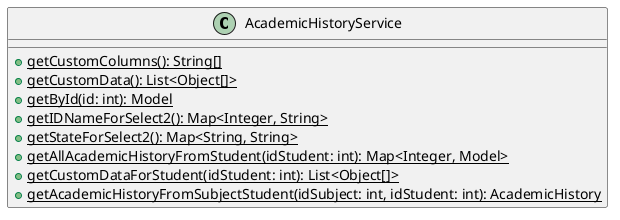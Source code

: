 @startuml

class AcademicHistoryService {
    + {static} getCustomColumns(): String[]
    + {static} getCustomData(): List<Object[]>
    + {static} getById(id: int): Model
    + {static} getIDNameForSelect2(): Map<Integer, String>
    + {static} getStateForSelect2(): Map<String, String>
    + {static} getAllAcademicHistoryFromStudent(idStudent: int): Map<Integer, Model>
    + {static} getCustomDataForStudent(idStudent: int): List<Object[]>
    + {static} getAcademicHistoryFromSubjectStudent(idSubject: int, idStudent: int): AcademicHistory
}

@enduml